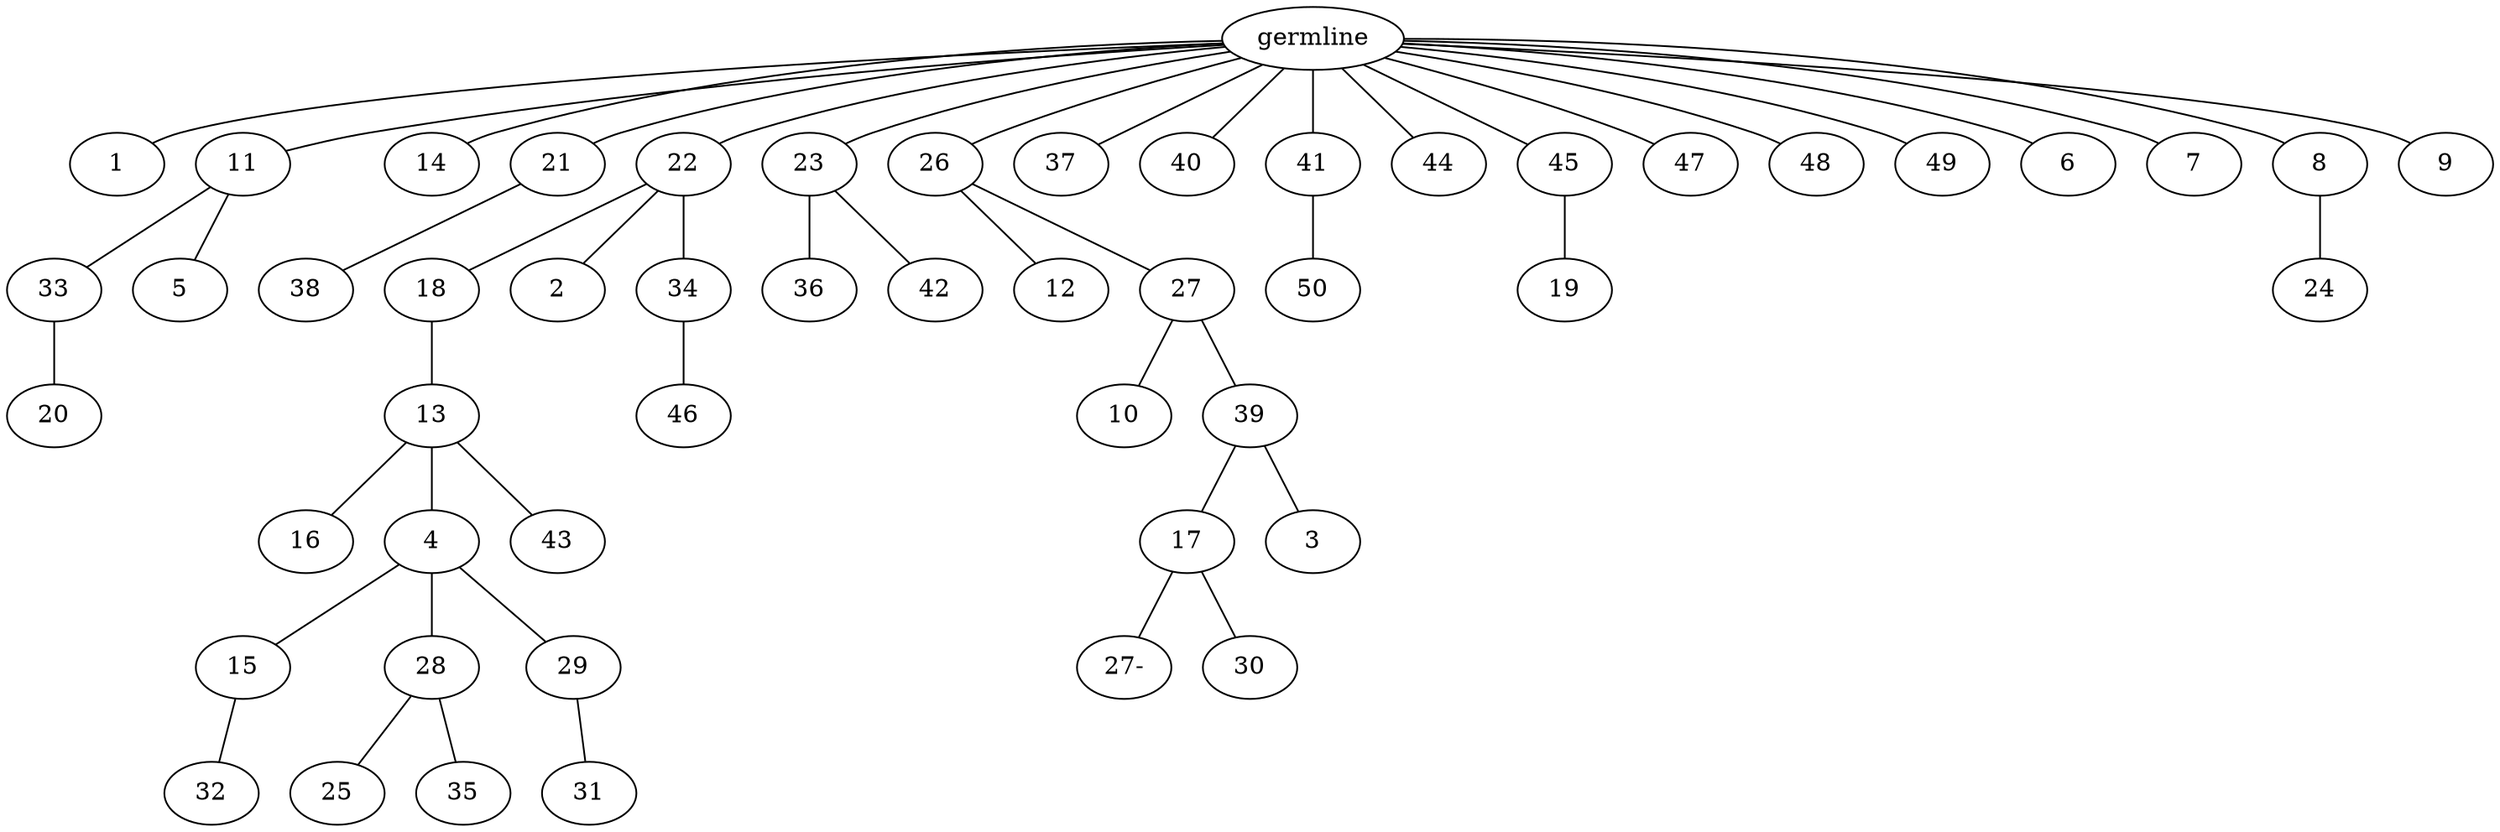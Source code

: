 graph tree {
    "140402439858976" [label="germline"];
    "140402439912800" [label="1"];
    "140402439823424" [label="11"];
    "140402439905536" [label="33"];
    "140402439908800" [label="20"];
    "140402439906736" [label="5"];
    "140402439909920" [label="14"];
    "140402439907120" [label="21"];
    "140402439905440" [label="38"];
    "140402439906448" [label="22"];
    "140402439814880" [label="18"];
    "140402439814064" [label="13"];
    "140402439814592" [label="16"];
    "140402439811184" [label="4"];
    "140402439814976" [label="15"];
    "140402439847552" [label="32"];
    "140402439814304" [label="28"];
    "140402439844720" [label="25"];
    "140402439845920" [label="35"];
    "140402439812672" [label="29"];
    "140402439845680" [label="31"];
    "140402439811328" [label="43"];
    "140402439813488" [label="2"];
    "140402439812192" [label="34"];
    "140402439813344" [label="46"];
    "140402439909328" [label="23"];
    "140402439811664" [label="36"];
    "140402439813584" [label="42"];
    "140402439908032" [label="26"];
    "140402439847744" [label="12"];
    "140402439845488" [label="27"];
    "140402439847120" [label="10"];
    "140402439845056" [label="39"];
    "140402439852528" [label="17"];
    "140402440218992" [label="27-"];
    "140402439854016" [label="30"];
    "140402439852672" [label="3"];
    "140402439812336" [label="37"];
    "140402439812768" [label="40"];
    "140402439814160" [label="41"];
    "140402439855552" [label="50"];
    "140402439847696" [label="44"];
    "140402439844864" [label="45"];
    "140402439773536" [label="19"];
    "140402439736960" [label="47"];
    "140402440300384" [label="48"];
    "140402439770224" [label="49"];
    "140402439771664" [label="6"];
    "140402439773776" [label="7"];
    "140402439772576" [label="8"];
    "140402439794352" [label="24"];
    "140402439771952" [label="9"];
    "140402439858976" -- "140402439912800";
    "140402439858976" -- "140402439823424";
    "140402439858976" -- "140402439909920";
    "140402439858976" -- "140402439907120";
    "140402439858976" -- "140402439906448";
    "140402439858976" -- "140402439909328";
    "140402439858976" -- "140402439908032";
    "140402439858976" -- "140402439812336";
    "140402439858976" -- "140402439812768";
    "140402439858976" -- "140402439814160";
    "140402439858976" -- "140402439847696";
    "140402439858976" -- "140402439844864";
    "140402439858976" -- "140402439736960";
    "140402439858976" -- "140402440300384";
    "140402439858976" -- "140402439770224";
    "140402439858976" -- "140402439771664";
    "140402439858976" -- "140402439773776";
    "140402439858976" -- "140402439772576";
    "140402439858976" -- "140402439771952";
    "140402439823424" -- "140402439905536";
    "140402439823424" -- "140402439906736";
    "140402439905536" -- "140402439908800";
    "140402439907120" -- "140402439905440";
    "140402439906448" -- "140402439814880";
    "140402439906448" -- "140402439813488";
    "140402439906448" -- "140402439812192";
    "140402439814880" -- "140402439814064";
    "140402439814064" -- "140402439814592";
    "140402439814064" -- "140402439811184";
    "140402439814064" -- "140402439811328";
    "140402439811184" -- "140402439814976";
    "140402439811184" -- "140402439814304";
    "140402439811184" -- "140402439812672";
    "140402439814976" -- "140402439847552";
    "140402439814304" -- "140402439844720";
    "140402439814304" -- "140402439845920";
    "140402439812672" -- "140402439845680";
    "140402439812192" -- "140402439813344";
    "140402439909328" -- "140402439811664";
    "140402439909328" -- "140402439813584";
    "140402439908032" -- "140402439847744";
    "140402439908032" -- "140402439845488";
    "140402439845488" -- "140402439847120";
    "140402439845488" -- "140402439845056";
    "140402439845056" -- "140402439852528";
    "140402439845056" -- "140402439852672";
    "140402439852528" -- "140402440218992";
    "140402439852528" -- "140402439854016";
    "140402439814160" -- "140402439855552";
    "140402439844864" -- "140402439773536";
    "140402439772576" -- "140402439794352";
}
